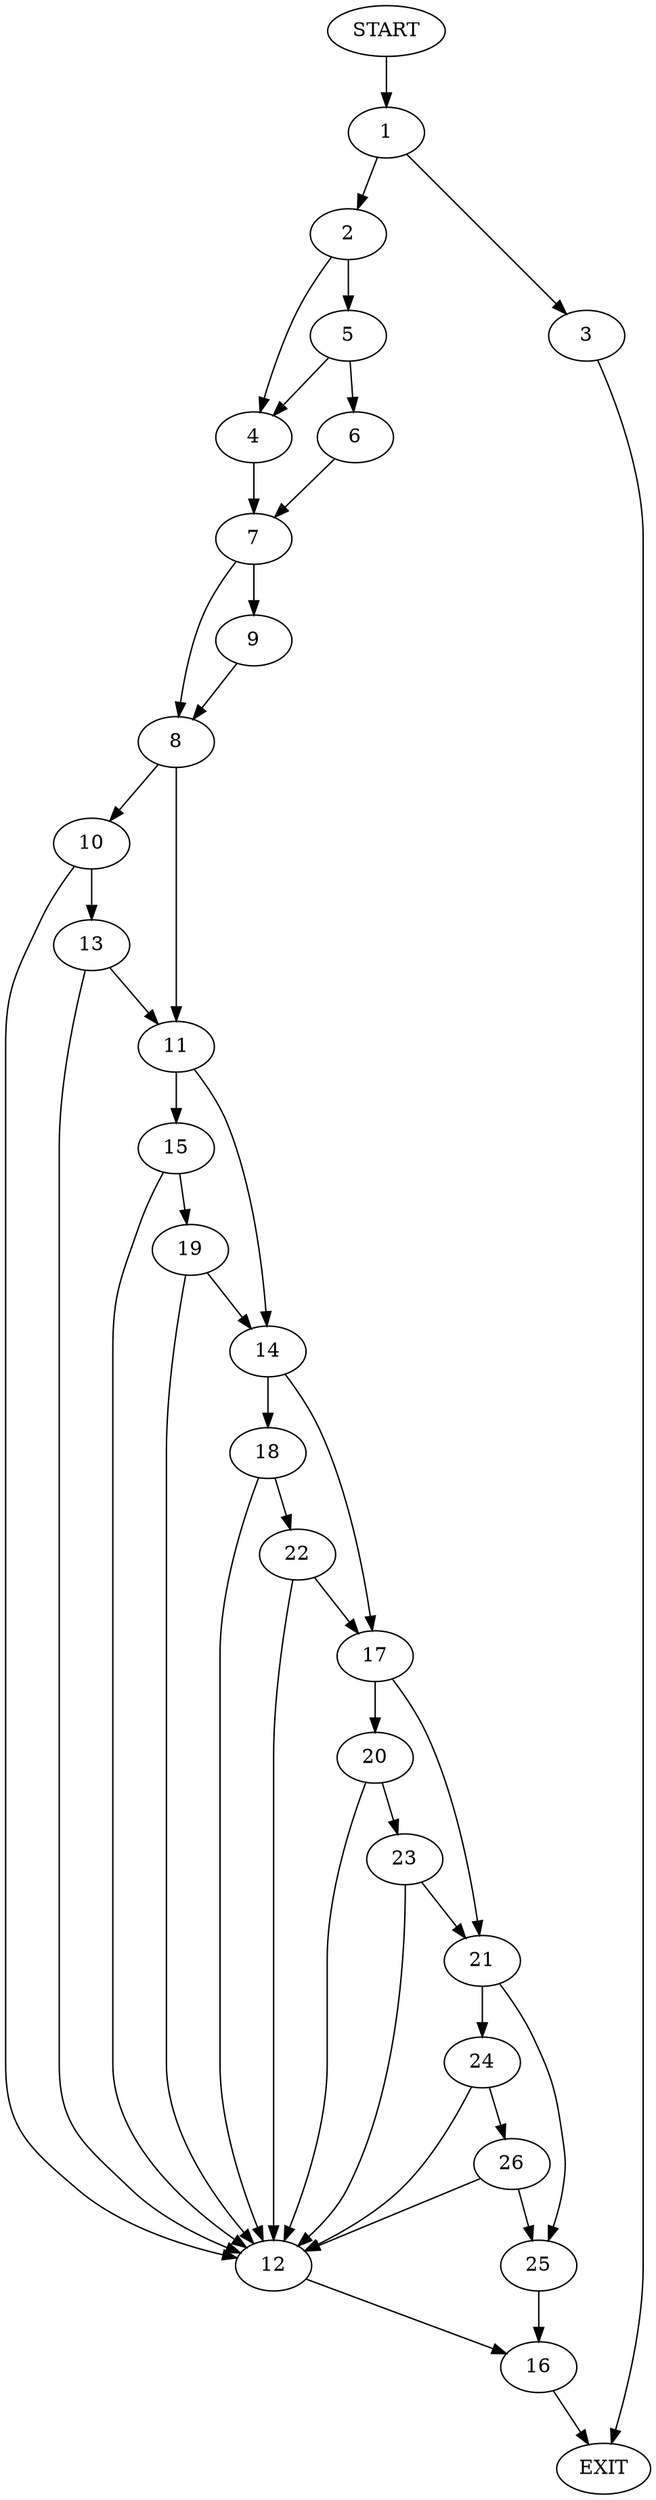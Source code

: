 digraph {
0 [label="START"]
27 [label="EXIT"]
0 -> 1
1 -> 2
1 -> 3
3 -> 27
2 -> 4
2 -> 5
5 -> 4
5 -> 6
4 -> 7
6 -> 7
7 -> 8
7 -> 9
9 -> 8
8 -> 10
8 -> 11
10 -> 12
10 -> 13
11 -> 14
11 -> 15
12 -> 16
13 -> 11
13 -> 12
14 -> 17
14 -> 18
15 -> 19
15 -> 12
19 -> 14
19 -> 12
17 -> 20
17 -> 21
18 -> 22
18 -> 12
22 -> 12
22 -> 17
20 -> 12
20 -> 23
21 -> 24
21 -> 25
23 -> 12
23 -> 21
24 -> 12
24 -> 26
25 -> 16
26 -> 12
26 -> 25
16 -> 27
}
